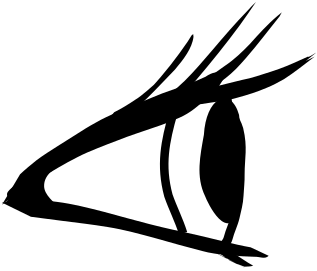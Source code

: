 <?xml version="1.0"?>
<!DOCTYPE ipe SYSTEM "ipe.dtd">
<ipe version="70005" creator="Ipe 7.1.4">
<info created="D:20160511154026" modified="D:20160511154026"/>
<ipestyle>
<opacity name="10%" value="0.1"/>
<opacity name="20%" value="0.2"/>
<opacity name="30%" value="0.3"/>
<opacity name="40%" value="0.4"/>
<opacity name="50%" value="0.5"/>
<opacity name="60%" value="0.6"/>
<opacity name="70%" value="0.7"/>
<opacity name="80%" value="0.8"/>
<opacity name="90%" value="0.9"/>
<layout paper="120 120" origin="0 0" frame="120 120" crop="no"/>
<pathstyle cap="0" join="0" fillrule="wind"/>
</ipestyle>
<page>
<layer name="alpha"/>
<view layers="alpha" active="alpha"/>
<group layer="alpha" matrix="0.906308 -0.422618 0.422618 0.906308 -20.5639 32.2333">
<path matrix="1 0 0 -1 0 120" fill="0">
38.0527 62.9163 m
39.9509 60.5525 41.5518 58.08 43.0533 55.5776 c
45.7103 51.9451 52.246 33.8988 46.355 49.4574 c
48.5825 42.4628 50.166 35.5198 51.2854 28.6751 c
51.3918 27.8128 51.4983 26.9506 51.6047 26.0883 c
51.9385 25.3965 l
52.1125 25.6887 52.2866 25.9809 52.4607 26.2732 c
53.7476 30.2184 52.6592 35.0361 51.3846 39.756 c
48.283 48.6039 45.7215 57.6944 40.5181 66.4413 c
39.0184 68.7731 37.5033 71.1717 35.3708 73.1912 c
38.0527 62.9163 l
h
</path>
<path matrix="1 0 0 -1 0 120" fill="0">
53.1405 49.567 m
54.2155 47.0357 55.2566 44.4932 56.2789 41.944 c
57.986 37.3262 59.2675 32.5992 60.589 27.8886 c
62.2766 21.6913 64.0135 15.5024 66.1353 9.40626 c
66.3638 8.69268 66.5924 7.97912 66.8209 7.26554 c
66.9137 7.02036 67.0065 6.77519 67.0993 6.53001 c
67.5401 5.3611 l
66.3711 12.4085 66.9586 9.04684 65.7929 15.4476 c
64.1395 23.6891 62.1013 31.867 59.8693 40.0131 c
58.5868 44.7084 57.3561 49.4465 55.4039 53.9675 c
54.4238 56.032 53.4303 58.0894 52.355 60.1142 c
53.1405 49.567 l
h
</path>
<path matrix="1 0 0 -1 0 120" fill="0">
62.9231 38.2837 m
64.3192 35.8267 65.734 33.3798 67.1222 30.9184 c
69.2141 27.4723 70.6421 23.7658 71.9263 20.0196 c
73.3096 15.4715 74.6716 10.9561 76.6911 6.59718 c
76.9735 6.00737 77.2559 5.41756 77.5383 4.82774 c
77.4302 6.49024 l
77.0961 7.88368 76.7621 9.27711 76.428 10.6706 c
74.8731 17.2182 73.4236 23.7974 71.2165 30.2177 c
70.0086 33.4213 68.6168 36.5439 66.3274 39.2212 c
64.9965 40.7681 63.6424 42.2944 62.3941 43.9062 c
62.9231 38.2837 l
h
</path>
<path matrix="1 0 0 -1 0 120" fill="0">
16.7833 97.4778 m
17.7348 95.083 18.8579 92.7454 20.0092 90.4149 c
21.4401 87.7141 23.1341 85.1283 24.7873 82.5303 c
26.5427 79.8216 28.2706 77.099 30.0253 74.39 c
31.5121 71.9926 33.1638 69.689 34.8532 67.4062 c
36.6052 65.1509 38.515 63.0124 40.4049 60.8576 c
42.2314 58.872 44.034 56.8674 45.8485 54.8725 c
47.4902 53.0757 49.1476 51.294 50.8144 49.5171 c
52.5974 47.7129 54.4177 45.9431 56.2345 44.1691 c
58.4274 42.0381 60.4678 39.7959 62.4311 37.4778 c
64.0005 34.8562 65.3036 34.1341 67.3992 33.6814 c
67.9146 33.9651 68.3024 34.3917 68.7541 34.7468 c
68.2255 38.7467 l
66.7987 42.264 67.5068 40.4886 66.1021 44.0732 c
64.6374 47.898 62.9978 51.5896 60.1446 54.8114 c
58.0959 57.0995 56.0255 59.3799 53.754 61.4804 c
51.9646 63.1846 50.1715 64.887 48.406 66.6136 c
46.7567 68.2118 45.1057 69.8073 43.5555 71.4941 c
41.7575 73.3473 39.9376 75.1823 38.1911 77.0796 c
36.3313 79.0678 34.4909 81.0793 32.8475 83.2301 c
31.255 85.2875 29.6832 87.3582 28.2298 89.5009 c
26.5017 92.0463 24.7555 94.5819 23.0656 97.1482 c
21.4825 99.5402 19.8921 101.93 18.5021 104.417 c
17.4653 106.323 16.4343 108.232 15.5105 110.181 c
16.7833 97.4778 l
h
</path>
<path matrix="1 0 0 -1 0 120" fill="0">
15.1781 109.481 m
18.0848 108.031 15.201 106.99 18.2666 105.868 c
23.1344 104.088 28.0734 102.476 33.0148 100.871 c
38.505 99.1096 44.2326 98.0428 49.946 96.9646 c
55.4907 96.0325 61.0241 95.0615 66.5496 94.0591 c
72.2973 92.9967 77.965 91.6712 83.6503 90.4041 c
89.5177 89.1365 97.3519 87.809 103.119 86.2387 c
110.292 86.2563 l
109.649 88.1113 107.541 87.8238 105.697 88.7846 c
101.377 90.6649 92.8677 94.0243 88.0896 94.767 c
82.4309 95.8104 76.7585 96.8037 71.0553 97.6826 c
65.1401 98.709 59.2054 99.6973 53.479 101.339 c
48.1435 102.822 42.9138 104.566 37.658 106.254 c
34.0343 107.408 30.4153 108.574 26.7808 109.701 c
15.1781 109.481 l
h
</path>
<path matrix="1 0 0 -1 0 120" fill="0">
63.6148 41.814 m
65.2198 40.4876 66.8906 39.2454 68.561 38.0036 c
69.9324 36.8785 71.3193 35.773 72.6976 34.6578 c
74.0911 33.4787 75.5587 32.3904 77.0031 31.2761 c
78.3258 30.197 79.5723 29.0305 80.8227 27.8703 c
82.3608 26.5164 83.8222 25.0832 85.2952 23.6611 c
86.585 22.4147 87.7648 21.0653 88.9657 19.7357 c
90.2367 18.2439 91.5269 16.7685 92.814 15.2913 c
93.274 16.0031 97.1661 8.18504 92.7604 17.0308 c
95.0042 14.2554 l
92.8588 18.2854 90.8693 22.4155 88.4302 26.2796 c
87.0482 28.1901 85.6632 30.0963 84.0321 31.8093 c
82.8188 33.1146 81.6197 34.4343 80.3019 35.638 c
78.8576 36.954 77.4289 38.2886 75.9153 39.5257 c
74.7201 40.5155 73.5572 41.5464 72.2202 42.352 c
70.8927 43.2435 69.5792 44.1583 68.2236 45.0069 c
66.9606 45.8527 65.6976 46.6996 64.4291 47.538 c
62.8421 48.6334 61.2375 49.7046 59.721 50.8993 c
63.6148 41.814 l
h
</path>
<path matrix="1 0 0 -1 0 120" stroke="0" fill="0" pen="1.277" cap="0" join="0">
71.3705 56.4789 m
73.315 63.8184 75.0073 71.2178 80.9194 76.0128 c
82.4124 77.5159 95.8755 88.7075 92.9708 74.0132 c
92.9662 70.7582 89.1404 65.3152 87.7379 62.5207 c
85.382 57.5679 81.6772 49.8951 78.6786 45.1739 c
72.0772 37.5627 66.5524 44.3879 71.3705 56.4789 c
h
</path>
<path matrix="1 0 0 -1 0 120" stroke="0" pen="3.249" cap="0" join="0">
72.3641 39.6698 m
72.5812 43.4583 78.8745 46.6316 81.2899 49.4975 c
85.5626 54.8765 86.0527 58.5877 88.5417 63.9305 c
89.7325 66.3234 90.517 68.8496 91.4877 71.1945 c
92.4534 73.5271 92.9405 76.2849 93.4518 78.6958 c
94.0106 81.3309 93.8749 84.0285 94.3821 86.6245 c
94.7207 88.3574 93.8417 90.0775 93.4518 91.6096 c
</path>
<path matrix="1 0 0 -1 0 120" stroke="0" pen="3.083" cap="0" join="0">
57.4283 54.0866 m
59.0873 64.6961 61.1561 73.1999 68.4031 81.8424 c
71.7904 85.3303 75.6696 88.3097 78.9342 91.9209 c
</path>
<path matrix="1 0 0 -1 0 120" fill="0">
82.5357 90.731 m
84.355 90.7793 86.1751 90.7732 87.9948 90.7771 c
94.2979 89.276 101.106 91.5079 106.746 91.8447 c
106.07 92.5335 104.942 93.0182 104.044 93.498 c
101.037 93.7327 l
98.3374 93.539 95.6441 93.2913 92.931 93.3611 c
91.7131 93.3459 88.06 93.2576 89.2773 93.3009 c
94.3447 93.4814 99.412 93.6607 104.479 93.8406 c
104.218 93.8199 103.956 93.7992 103.694 93.7785 c
101.899 93.7642 100.104 93.7402 98.309 93.7544 c
82.5357 90.731 l
h
</path>
<path matrix="1 0 0 -1 0 120" stroke="0" fill="0" pen="1.113" cap="0" join="0">
27.9205 87.6767 m
27.3732 88.7857 26.8258 89.8947 26.2784 91.0036 c
25.0711 93.4497 24.8633 95.8699 25.9813 98.0413 c
27.5391 101.067 31.9663 102.046 35.6444 103.245 c
35.9082 103.331 31.8 103.226 28.8936 103.544 c
25.706 103.892 22.3306 105.37 19.8926 105.932 c
14.539 107.166 15.9151 105.217 17.0341 102.392 c
18.0413 99.8491 20.0616 97.1828 21.3522 94.7571 c
23.3026 91.0911 24.5529 91.6488 27.9205 87.6767 c
h
</path>
</group>
</page>
</ipe>
